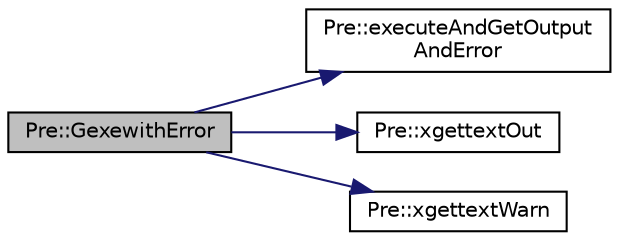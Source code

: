 digraph "Pre::GexewithError"
{
  edge [fontname="Helvetica",fontsize="10",labelfontname="Helvetica",labelfontsize="10"];
  node [fontname="Helvetica",fontsize="10",shape=record];
  rankdir="LR";
  Node483 [label="Pre::GexewithError",height=0.2,width=0.4,color="black", fillcolor="grey75", style="filled", fontcolor="black"];
  Node483 -> Node484 [color="midnightblue",fontsize="10",style="solid",fontname="Helvetica"];
  Node484 [label="Pre::executeAndGetOutput\lAndError",height=0.2,width=0.4,color="black", fillcolor="white", style="filled",URL="$class_pre.html#a8ecc4928641aebbd2da6e9221c32aded",tooltip="Launch a command line. "];
  Node483 -> Node485 [color="midnightblue",fontsize="10",style="solid",fontname="Helvetica"];
  Node485 [label="Pre::xgettextOut",height=0.2,width=0.4,color="black", fillcolor="white", style="filled",URL="$class_pre.html#adccccf940ffaa486db792769f604b081",tooltip="From a text, extract the different strings to be translated. "];
  Node483 -> Node486 [color="midnightblue",fontsize="10",style="solid",fontname="Helvetica"];
  Node486 [label="Pre::xgettextWarn",height=0.2,width=0.4,color="black", fillcolor="white", style="filled",URL="$class_pre.html#a0806999c9d1d04fb3e605dcbc99e21ca",tooltip="Retrieves error or warning messages when executing &#39;xgettext&#39;. "];
}
